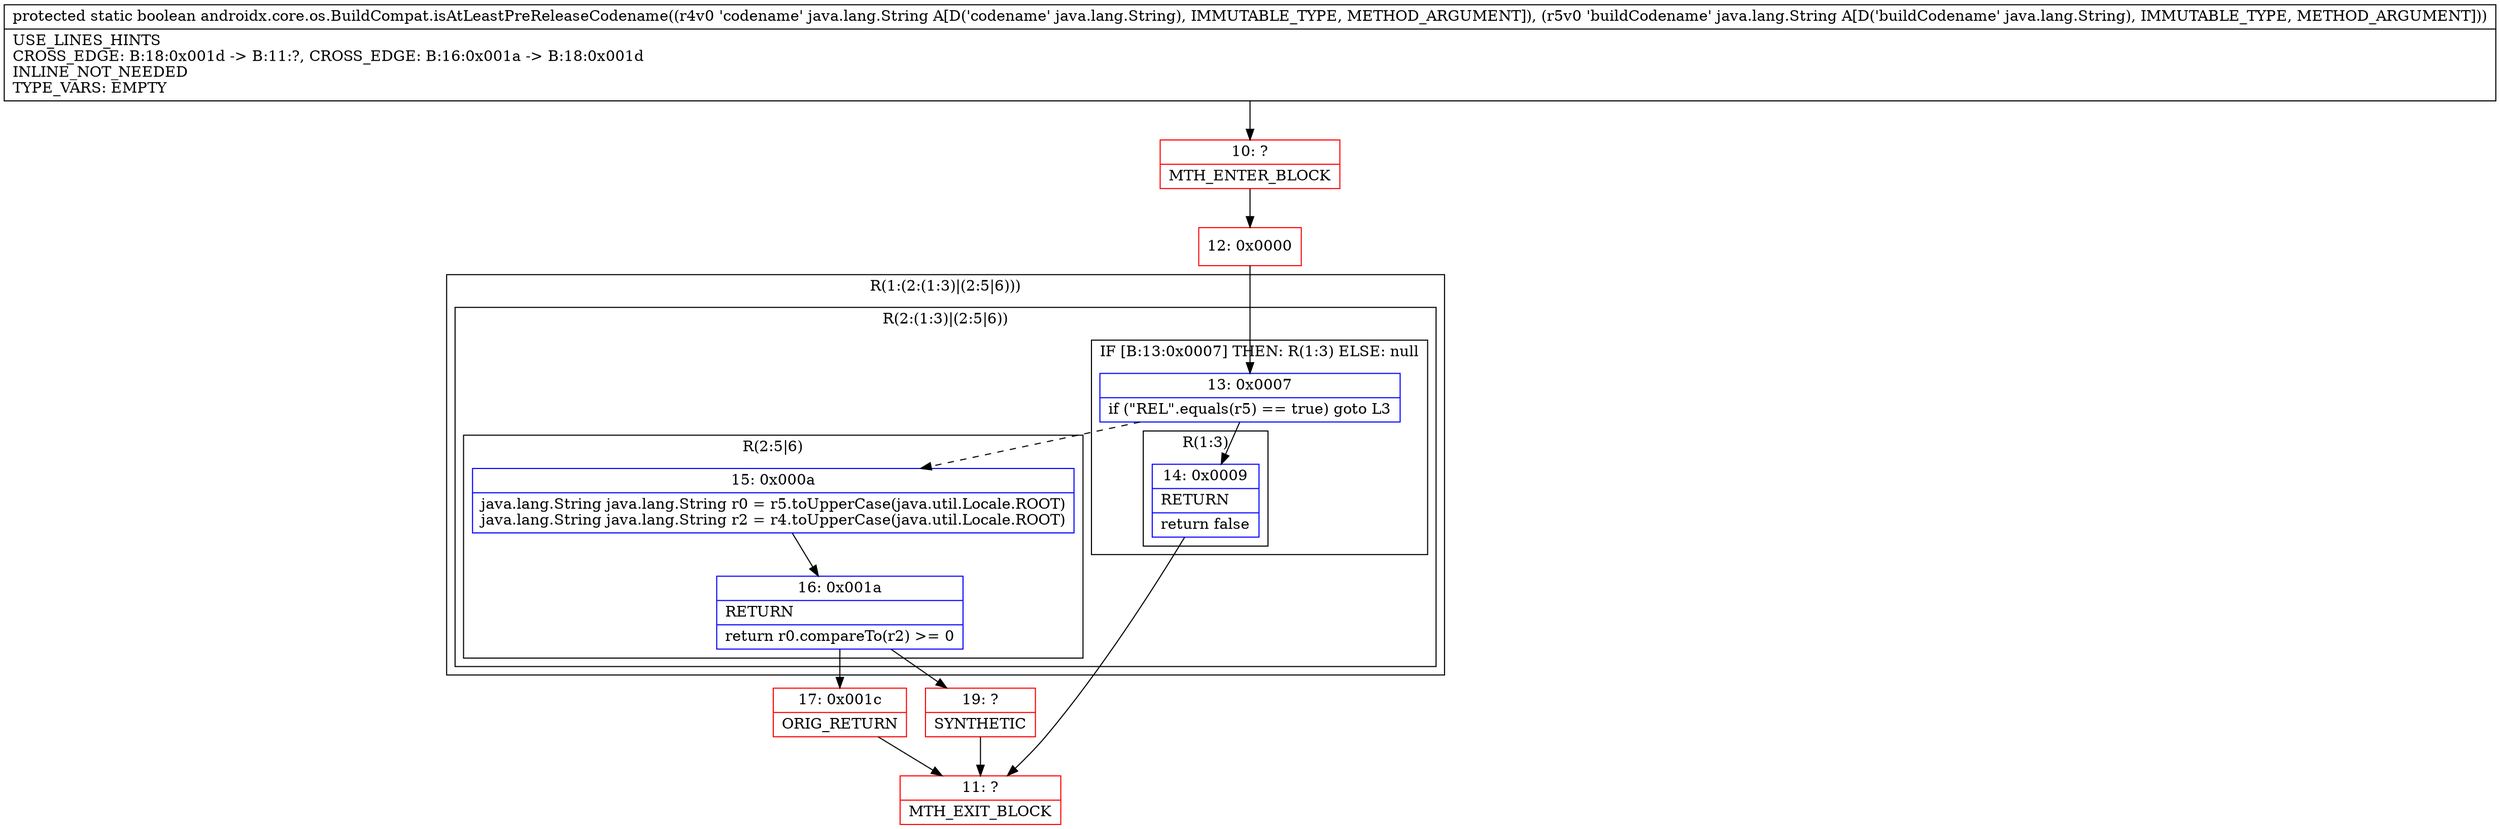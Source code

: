 digraph "CFG forandroidx.core.os.BuildCompat.isAtLeastPreReleaseCodename(Ljava\/lang\/String;Ljava\/lang\/String;)Z" {
subgraph cluster_Region_613804934 {
label = "R(1:(2:(1:3)|(2:5|6)))";
node [shape=record,color=blue];
subgraph cluster_Region_1400084734 {
label = "R(2:(1:3)|(2:5|6))";
node [shape=record,color=blue];
subgraph cluster_IfRegion_1193138757 {
label = "IF [B:13:0x0007] THEN: R(1:3) ELSE: null";
node [shape=record,color=blue];
Node_13 [shape=record,label="{13\:\ 0x0007|if (\"REL\".equals(r5) == true) goto L3\l}"];
subgraph cluster_Region_2103530338 {
label = "R(1:3)";
node [shape=record,color=blue];
Node_14 [shape=record,label="{14\:\ 0x0009|RETURN\l|return false\l}"];
}
}
subgraph cluster_Region_965789693 {
label = "R(2:5|6)";
node [shape=record,color=blue];
Node_15 [shape=record,label="{15\:\ 0x000a|java.lang.String java.lang.String r0 = r5.toUpperCase(java.util.Locale.ROOT)\ljava.lang.String java.lang.String r2 = r4.toUpperCase(java.util.Locale.ROOT)\l}"];
Node_16 [shape=record,label="{16\:\ 0x001a|RETURN\l|return r0.compareTo(r2) \>= 0\l}"];
}
}
}
Node_10 [shape=record,color=red,label="{10\:\ ?|MTH_ENTER_BLOCK\l}"];
Node_12 [shape=record,color=red,label="{12\:\ 0x0000}"];
Node_11 [shape=record,color=red,label="{11\:\ ?|MTH_EXIT_BLOCK\l}"];
Node_17 [shape=record,color=red,label="{17\:\ 0x001c|ORIG_RETURN\l}"];
Node_19 [shape=record,color=red,label="{19\:\ ?|SYNTHETIC\l}"];
MethodNode[shape=record,label="{protected static boolean androidx.core.os.BuildCompat.isAtLeastPreReleaseCodename((r4v0 'codename' java.lang.String A[D('codename' java.lang.String), IMMUTABLE_TYPE, METHOD_ARGUMENT]), (r5v0 'buildCodename' java.lang.String A[D('buildCodename' java.lang.String), IMMUTABLE_TYPE, METHOD_ARGUMENT]))  | USE_LINES_HINTS\lCROSS_EDGE: B:18:0x001d \-\> B:11:?, CROSS_EDGE: B:16:0x001a \-\> B:18:0x001d\lINLINE_NOT_NEEDED\lTYPE_VARS: EMPTY\l}"];
MethodNode -> Node_10;Node_13 -> Node_14;
Node_13 -> Node_15[style=dashed];
Node_14 -> Node_11;
Node_15 -> Node_16;
Node_16 -> Node_17;
Node_16 -> Node_19;
Node_10 -> Node_12;
Node_12 -> Node_13;
Node_17 -> Node_11;
Node_19 -> Node_11;
}

